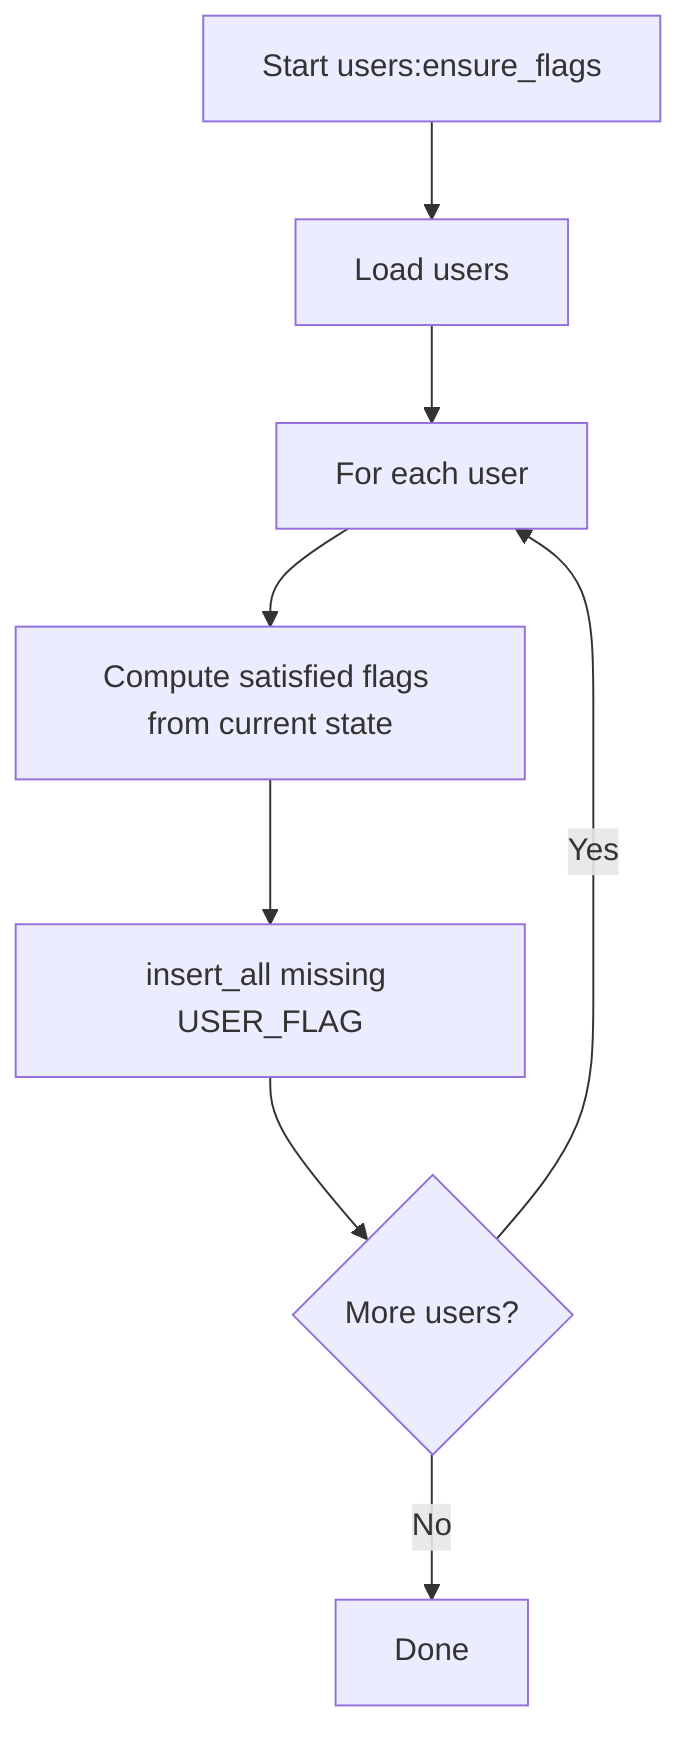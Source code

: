 flowchart TD
  S[Start users:ensure_flags] --> U[Load users]
  U --> L[For each user]
  L --> Q[Compute satisfied flags from current state]
  Q --> I[insert_all missing USER_FLAG]
  I --> N{More users?}
  N -- Yes --> L
  N -- No --> D[Done]